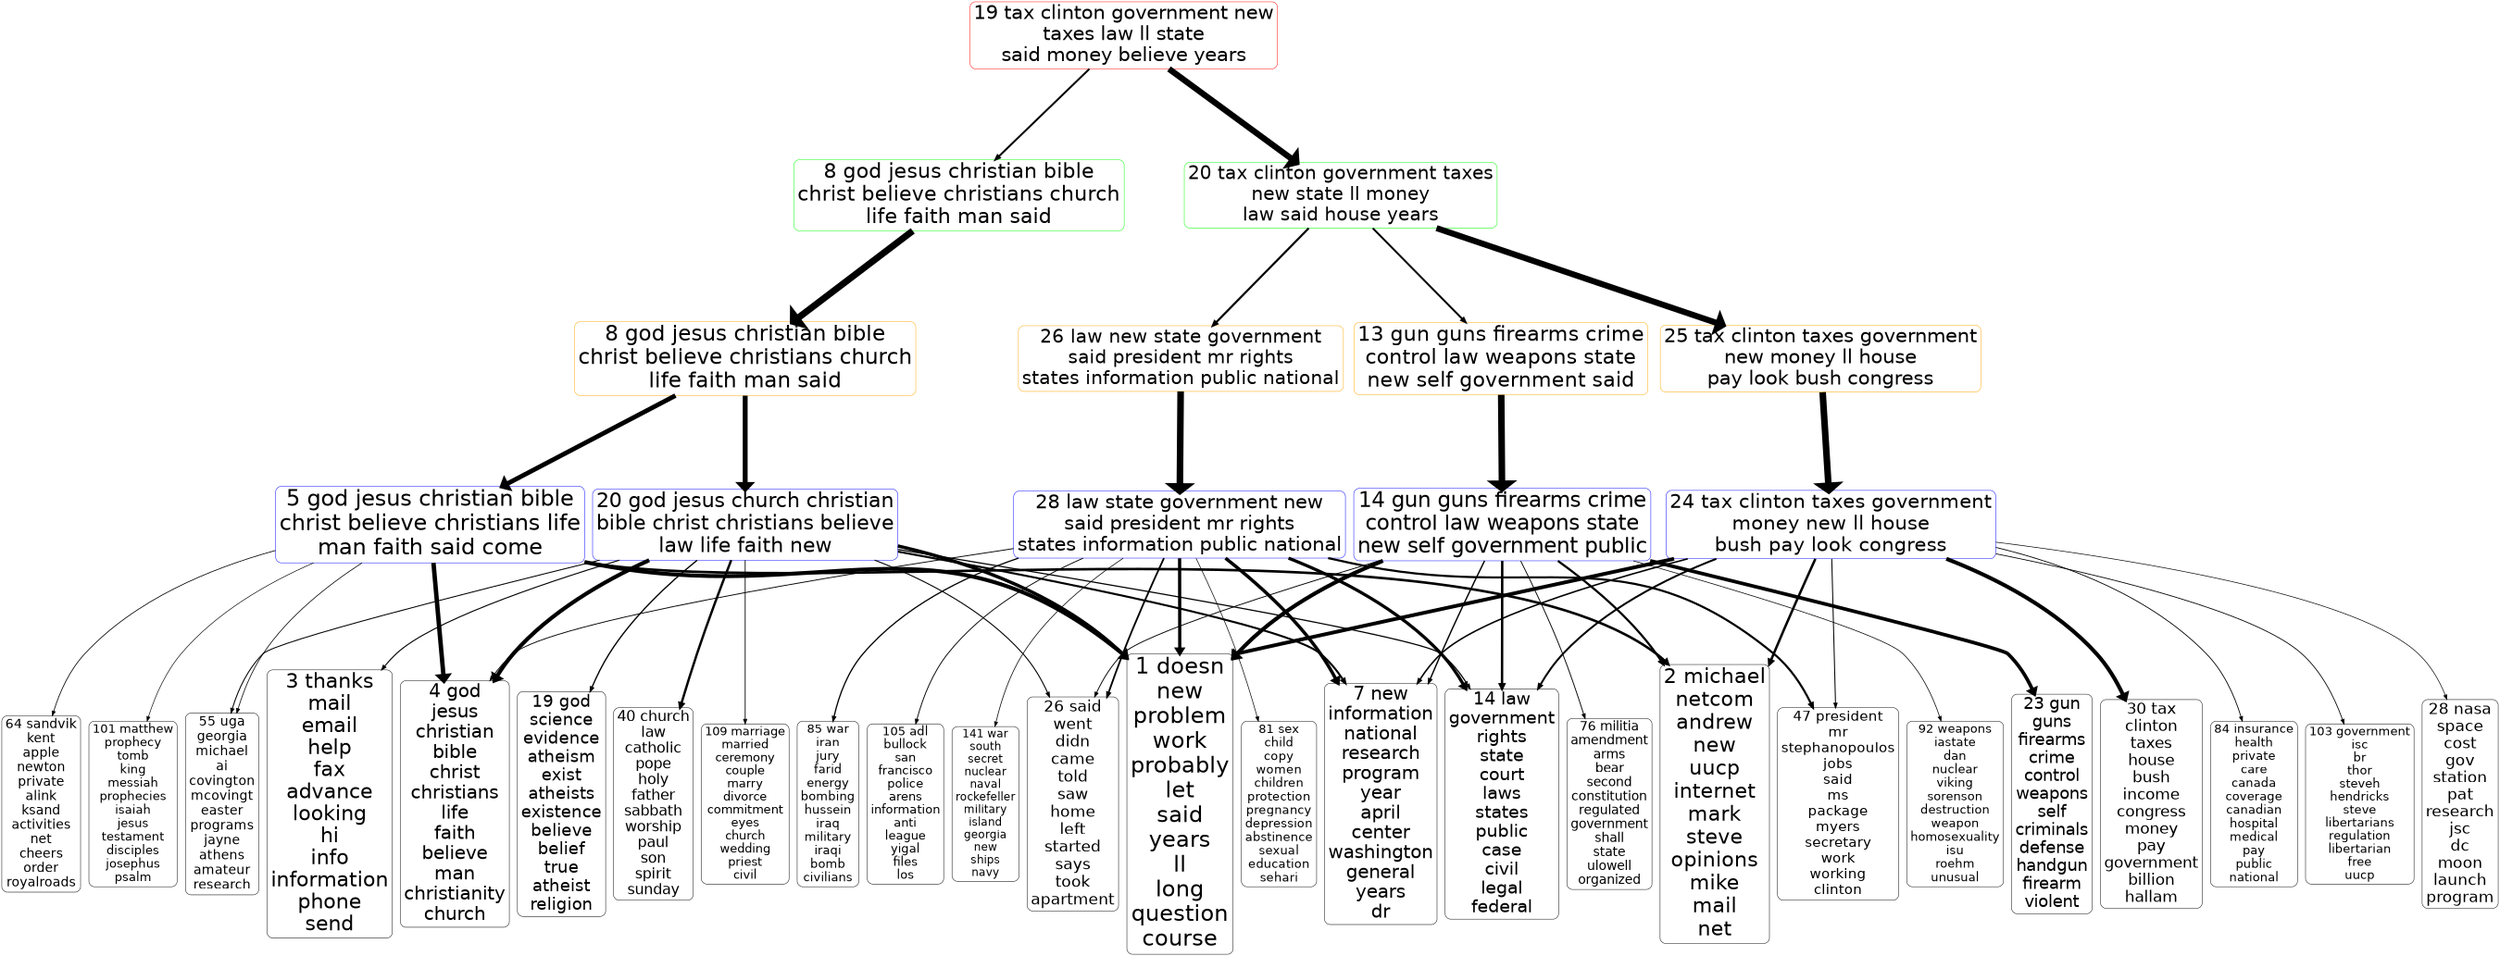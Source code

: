 digraph G {
size="18,18!";ranksep=4; ratio = auto; layers="1:2:3:4:5";
graph [fontname = "helvetica"];node [fontname = "helvetica"];edge [fontname = "helvetica"];ranksep=2.8;
"5_19" [ rank =5,fontsize =42.4464, shape=box, style="rounded", color=red, label="19 tax clinton government new
taxes law ll state
said money believe years"]
"5_19" -> "4_8" [penwidth=4.2362,dir=forward]
"4_8" [rank =6,fontsize =45.8721, shape=box, style="rounded", color=green,label="8 god jesus christian bible
christ believe christians church
life faith man said"]
"5_19" -> "4_20" [penwidth=13.5212,dir=forward]
"4_20" [rank =6,fontsize =41.5388, shape=box, style="rounded", color=green,label="20 tax clinton government taxes
new state ll money
law said house years"]
"4_8" [ rank =4,fontsize =45.8721, shape=box, style="rounded", color=green, label="8 god jesus christian bible
christ believe christians church
life faith man said"]
"4_8" -> "3_8" [penwidth=14.7841,dir=forward]
"3_8" [rank =5,fontsize =47.2996, shape=box, style="rounded", color=orange,label="8 god jesus christian bible
christ believe christians church
life faith man said"]
"3_8" [ rank =3,fontsize =47.2996, shape=box, style="rounded", color=orange, label="8 god jesus christian bible
christ believe christians church
life faith man said"]
"3_8" -> "2_5" [penwidth=10.2222,dir=forward]
"2_5" [rank =4,fontsize =48.7646, shape=box, style="rounded", color=blue,label="5 god jesus christian bible
christ believe christians life
man faith said come"]
"3_8" -> "2_20" [penwidth=10.8519,dir=forward]
"2_20" [rank =4,fontsize =45.0816, shape=box, style="rounded", color=blue,label="20 god jesus church christian
bible christ christians believe
law life faith new"]
"2_5" [ rank =2,fontsize =48.7646, shape=box, style="rounded", color=blue, label="5 god jesus christian bible
christ believe christians life
man faith said come"]
"2_5" -> "1_1" [penwidth=8.7148,dir=forward]
"1_1" [rank =3,fontsize =50, shape=box, style="rounded", color=black,label="1 doesn
new
problem
work
probably
let
said
years
ll
long
question
course"]
"2_5" -> "1_2" [penwidth=5.5705,dir=forward]
"1_2" [rank =3,fontsize =46.1741, shape=box, style="rounded", color=black,label="2 michael
netcom
andrew
new
uucp
internet
mark
steve
opinions
mike
mail
net"]
"2_5" -> "1_4" [penwidth=9.8213,dir=forward]
"1_4" [rank =3,fontsize =40.756, shape=box, style="rounded", color=black,label="4 god
jesus
christian
bible
christ
christians
life
faith
believe
man
christianity
church"]
"2_5" -> "1_55" [penwidth=1.5769,dir=forward]
"1_55" [rank =3,fontsize =29.6875, shape=box, style="rounded", color=black,label="55 uga
georgia
michael
ai
covington
mcovingt
easter
programs
jayne
athens
amateur
research"]
"2_5" -> "1_64" [penwidth=1.6528,dir=forward]
"1_64" [rank =3,fontsize =28.9778, shape=box, style="rounded", color=black,label="64 sandvik
kent
apple
newton
private
alink
ksand
activities
net
cheers
order
royalroads"]
"2_5" -> "1_101" [penwidth=1.3347,dir=forward]
"1_101" [rank =3,fontsize =26.8644, shape=box, style="rounded", color=black,label="101 matthew
prophecy
tomb
king
messiah
prophecies
isaiah
jesus
testament
disciples
josephus
psalm"]
"2_20" [ rank =2,fontsize =45.0816, shape=box, style="rounded", color=blue, label="20 god jesus church christian
bible christ christians believe
law life faith new"]
"2_20" -> "1_1" [penwidth=7.4565,dir=forward]
"1_1" [rank =3,fontsize =50, shape=box, style="rounded", color=black,label="1 doesn
new
problem
work
probably
let
said
years
ll
long
question
course"]
"2_20" -> "1_3" [penwidth=2.3204,dir=forward]
"1_3" [rank =3,fontsize =44.9965, shape=box, style="rounded", color=black,label="3 thanks
mail
email
help
fax
advance
looking
hi
info
information
phone
send"]
"2_20" -> "1_4" [penwidth=8.8584,dir=forward]
"1_4" [rank =3,fontsize =40.756, shape=box, style="rounded", color=black,label="4 god
jesus
christian
bible
christ
christians
life
faith
believe
man
christianity
church"]
"2_20" -> "1_7" [penwidth=4.4242,dir=forward]
"1_7" [rank =3,fontsize =40.4508, shape=box, style="rounded", color=black,label="7 new
information
national
research
program
year
april
center
washington
general
years
dr"]
"2_20" -> "1_14" [penwidth=2.6465,dir=forward]
"1_14" [rank =3,fontsize =38.5467, shape=box, style="rounded", color=black,label="14 law
government
rights
state
court
laws
states
public
case
civil
legal
federal"]
"2_20" -> "1_19" [penwidth=2.8922,dir=forward]
"1_19" [rank =3,fontsize =37.284, shape=box, style="rounded", color=black,label="19 god
science
evidence
atheism
exist
atheists
existence
believe
belief
true
atheist
religion"]
"2_20" -> "1_26" [penwidth=2.2639,dir=forward]
"1_26" [rank =3,fontsize =35.2628, shape=box, style="rounded", color=black,label="26 said
went
didn
came
told
saw
home
left
started
says
took
apartment"]
"2_20" -> "1_40" [penwidth=5.2234,dir=forward]
"1_40" [rank =3,fontsize =32.1842, shape=box, style="rounded", color=black,label="40 church
law
catholic
pope
holy
father
sabbath
worship
paul
son
spirit
sunday"]
"2_20" -> "1_55" [penwidth=2.1614,dir=forward]
"1_55" [rank =3,fontsize =29.6875, shape=box, style="rounded", color=black,label="55 uga
georgia
michael
ai
covington
mcovingt
easter
programs
jayne
athens
amateur
research"]
"2_20" -> "1_109" [penwidth=1.8373,dir=forward]
"1_109" [rank =3,fontsize =26.4759, shape=box, style="rounded", color=black,label="109 marriage
married
ceremony
couple
marry
divorce
commitment
eyes
church
wedding
priest
civil"]
"4_20" [ rank =4,fontsize =41.5388, shape=box, style="rounded", color=green, label="20 tax clinton government taxes
new state ll money
law said house years"]
"4_20" -> "3_13" [penwidth=4.1941,dir=forward]
"3_13" [rank =5,fontsize =45.9571, shape=box, style="rounded", color=orange,label="13 gun guns firearms crime
control law weapons state
new self government said"]
"4_20" -> "3_25" [penwidth=13.4788,dir=forward]
"3_25" [rank =5,fontsize =42.6834, shape=box, style="rounded", color=orange,label="25 tax clinton taxes government
new money ll house
pay look bush congress"]
"4_20" -> "3_26" [penwidth=4.6283,dir=forward]
"3_26" [rank =5,fontsize =41.861, shape=box, style="rounded", color=orange,label="26 law new state government
said president mr rights
states information public national"]
"3_13" [ rank =3,fontsize =45.9571, shape=box, style="rounded", color=orange, label="13 gun guns firearms crime
control law weapons state
new self government said"]
"3_13" -> "2_14" [penwidth=14.6155,dir=forward]
"2_14" [rank =4,fontsize =46.4877, shape=box, style="rounded", color=blue,label="14 gun guns firearms crime
control law weapons state
new self government public"]
"2_14" [ rank =2,fontsize =46.4877, shape=box, style="rounded", color=blue, label="14 gun guns firearms crime
control law weapons state
new self government public"]
"2_14" -> "1_1" [penwidth=8.8402,dir=forward]
"1_1" [rank =3,fontsize =50, shape=box, style="rounded", color=black,label="1 doesn
new
problem
work
probably
let
said
years
ll
long
question
course"]
"2_14" -> "1_2" [penwidth=4.8125,dir=forward]
"1_2" [rank =3,fontsize =46.1741, shape=box, style="rounded", color=black,label="2 michael
netcom
andrew
new
uucp
internet
mark
steve
opinions
mike
mail
net"]
"2_14" -> "1_7" [penwidth=3.0052,dir=forward]
"1_7" [rank =3,fontsize =40.4508, shape=box, style="rounded", color=black,label="7 new
information
national
research
program
year
april
center
washington
general
years
dr"]
"2_14" -> "1_14" [penwidth=5.3489,dir=forward]
"1_14" [rank =3,fontsize =38.5467, shape=box, style="rounded", color=black,label="14 law
government
rights
state
court
laws
states
public
case
civil
legal
federal"]
"2_14" -> "1_23" [penwidth=7.9301,dir=forward]
"1_23" [rank =3,fontsize =36.0426, shape=box, style="rounded", color=black,label="23 gun
guns
firearms
crime
control
weapons
self
criminals
defense
handgun
firearm
violent"]
"2_14" -> "1_26" [penwidth=1.9489,dir=forward]
"1_26" [rank =3,fontsize =35.2628, shape=box, style="rounded", color=black,label="26 said
went
didn
came
told
saw
home
left
started
says
took
apartment"]
"2_14" -> "1_76" [penwidth=1.9264,dir=forward]
"1_76" [rank =3,fontsize =28.2238, shape=box, style="rounded", color=black,label="76 militia
amendment
arms
bear
second
constitution
regulated
government
shall
state
ulowell
organized"]
"2_14" -> "1_92" [penwidth=1.5217,dir=forward]
"1_92" [rank =3,fontsize =27.1228, shape=box, style="rounded", color=black,label="92 weapons
iastate
dan
nuclear
viking
sorenson
destruction
weapon
homosexuality
isu
roehm
unusual"]
"3_25" [ rank =3,fontsize =42.6834, shape=box, style="rounded", color=orange, label="25 tax clinton taxes government
new money ll house
pay look bush congress"]
"3_25" -> "2_24" [penwidth=14.6118,dir=forward]
"2_24" [rank =4,fontsize =43.6974, shape=box, style="rounded", color=blue,label="24 tax clinton taxes government
money new ll house
bush pay look congress"]
"2_24" [ rank =2,fontsize =43.6974, shape=box, style="rounded", color=blue, label="24 tax clinton taxes government
money new ll house
bush pay look congress"]
"2_24" -> "1_1" [penwidth=8.2188,dir=forward]
"1_1" [rank =3,fontsize =50, shape=box, style="rounded", color=black,label="1 doesn
new
problem
work
probably
let
said
years
ll
long
question
course"]
"2_24" -> "1_2" [penwidth=5.3819,dir=forward]
"1_2" [rank =3,fontsize =46.1741, shape=box, style="rounded", color=black,label="2 michael
netcom
andrew
new
uucp
internet
mark
steve
opinions
mike
mail
net"]
"2_24" -> "1_7" [penwidth=3.3602,dir=forward]
"1_7" [rank =3,fontsize =40.4508, shape=box, style="rounded", color=black,label="7 new
information
national
research
program
year
april
center
washington
general
years
dr"]
"2_24" -> "1_14" [penwidth=4.2702,dir=forward]
"1_14" [rank =3,fontsize =38.5467, shape=box, style="rounded", color=black,label="14 law
government
rights
state
court
laws
states
public
case
civil
legal
federal"]
"2_24" -> "1_28" [penwidth=1.4073,dir=forward]
"1_28" [rank =3,fontsize =34.9684, shape=box, style="rounded", color=black,label="28 nasa
space
cost
gov
station
pat
research
jsc
dc
moon
launch
program"]
"2_24" -> "1_30" [penwidth=8.7579,dir=forward]
"1_30" [rank =3,fontsize =34.5462, shape=box, style="rounded", color=black,label="30 tax
clinton
taxes
house
bush
income
congress
money
pay
government
billion
hallam"]
"2_24" -> "1_47" [penwidth=2.1411,dir=forward]
"1_47" [rank =3,fontsize =31.3843, shape=box, style="rounded", color=black,label="47 president
mr
stephanopoulos
jobs
said
ms
package
myers
secretary
work
working
clinton"]
"2_24" -> "1_84" [penwidth=1.8008,dir=forward]
"1_84" [rank =3,fontsize =27.3474, shape=box, style="rounded", color=black,label="84 insurance
health
private
care
canada
coverage
canadian
hospital
medical
pay
public
national"]
"2_24" -> "1_103" [penwidth=1.7564,dir=forward]
"1_103" [rank =3,fontsize =26.794, shape=box, style="rounded", color=black,label="103 government
isc
br
thor
steveh
hendricks
steve
libertarians
regulation
libertarian
free
uucp"]
"3_26" [ rank =3,fontsize =41.861, shape=box, style="rounded", color=orange, label="26 law new state government
said president mr rights
states information public national"]
"3_26" -> "2_28" [penwidth=14.6249,dir=forward]
"2_28" [rank =4,fontsize =42.9959, shape=box, style="rounded", color=blue,label="28 law state government new
said president mr rights
states information public national"]
"2_28" [ rank =2,fontsize =42.9959, shape=box, style="rounded", color=blue, label="28 law state government new
said president mr rights
states information public national"]
"2_28" -> "1_1" [penwidth=7.1628,dir=forward]
"1_1" [rank =3,fontsize =50, shape=box, style="rounded", color=black,label="1 doesn
new
problem
work
probably
let
said
years
ll
long
question
course"]
"2_28" -> "1_4" [penwidth=1.9239,dir=forward]
"1_4" [rank =3,fontsize =40.756, shape=box, style="rounded", color=black,label="4 god
jesus
christian
bible
christ
christians
life
faith
believe
man
christianity
church"]
"2_28" -> "1_7" [penwidth=7.4479,dir=forward]
"1_7" [rank =3,fontsize =40.4508, shape=box, style="rounded", color=black,label="7 new
information
national
research
program
year
april
center
washington
general
years
dr"]
"2_28" -> "1_14" [penwidth=7.0201,dir=forward]
"1_14" [rank =3,fontsize =38.5467, shape=box, style="rounded", color=black,label="14 law
government
rights
state
court
laws
states
public
case
civil
legal
federal"]
"2_28" -> "1_26" [penwidth=3.8739,dir=forward]
"1_26" [rank =3,fontsize =35.2628, shape=box, style="rounded", color=black,label="26 said
went
didn
came
told
saw
home
left
started
says
took
apartment"]
"2_28" -> "1_47" [penwidth=4.6681,dir=forward]
"1_47" [rank =3,fontsize =31.3843, shape=box, style="rounded", color=black,label="47 president
mr
stephanopoulos
jobs
said
ms
package
myers
secretary
work
working
clinton"]
"2_28" -> "1_81" [penwidth=1.4266,dir=forward]
"1_81" [rank =3,fontsize =27.6331, shape=box, style="rounded", color=black,label="81 sex
child
copy
women
children
protection
pregnancy
depression
abstinence
sexual
education
sehari"]
"2_28" -> "1_85" [penwidth=2.762,dir=forward]
"1_85" [rank =3,fontsize =27.3413, shape=box, style="rounded", color=black,label="85 war
iran
jury
farid
energy
bombing
hussein
iraq
military
iraqi
bomb
civilians"]
"2_28" -> "1_105" [penwidth=1.9239,dir=forward]
"1_105" [rank =3,fontsize =26.6179, shape=box, style="rounded", color=black,label="105 adl
bullock
san
francisco
police
arens
information
anti
league
yigal
files
los"]
"2_28" -> "1_141" [penwidth=1.5466,dir=forward]
"1_141" [rank =3,fontsize =25.2111, shape=box, style="rounded", color=black,label="141 war
south
secret
nuclear
naval
rockefeller
military
island
georgia
new
ships
navy"]
{rank=same; "1_1" "1_2" "1_4" "1_55" "1_64" "1_101" "1_1" "1_3" "1_4" "1_7" "1_14" "1_19" "1_26" "1_40" "1_55" "1_109" "1_1" "1_2" "1_7" "1_14" "1_23" "1_26" "1_76" "1_92" "1_1" "1_2" "1_7" "1_14" "1_28" "1_30" "1_47" "1_84" "1_103" "1_1" "1_4" "1_7" "1_14" "1_26" "1_47" "1_81" "1_85" "1_105" "1_141"}{rank=same; "2_5" "2_20" "2_5" "2_20" "2_14" "2_14" "2_24" "2_24" "2_28" "2_28"}{rank=same; "3_8" "3_8" "3_13" "3_25" "3_26" "3_13" "3_25" "3_26"}{rank=same; "4_8" "4_20" "4_8" "4_20"}{rank=same; "5_19"}}